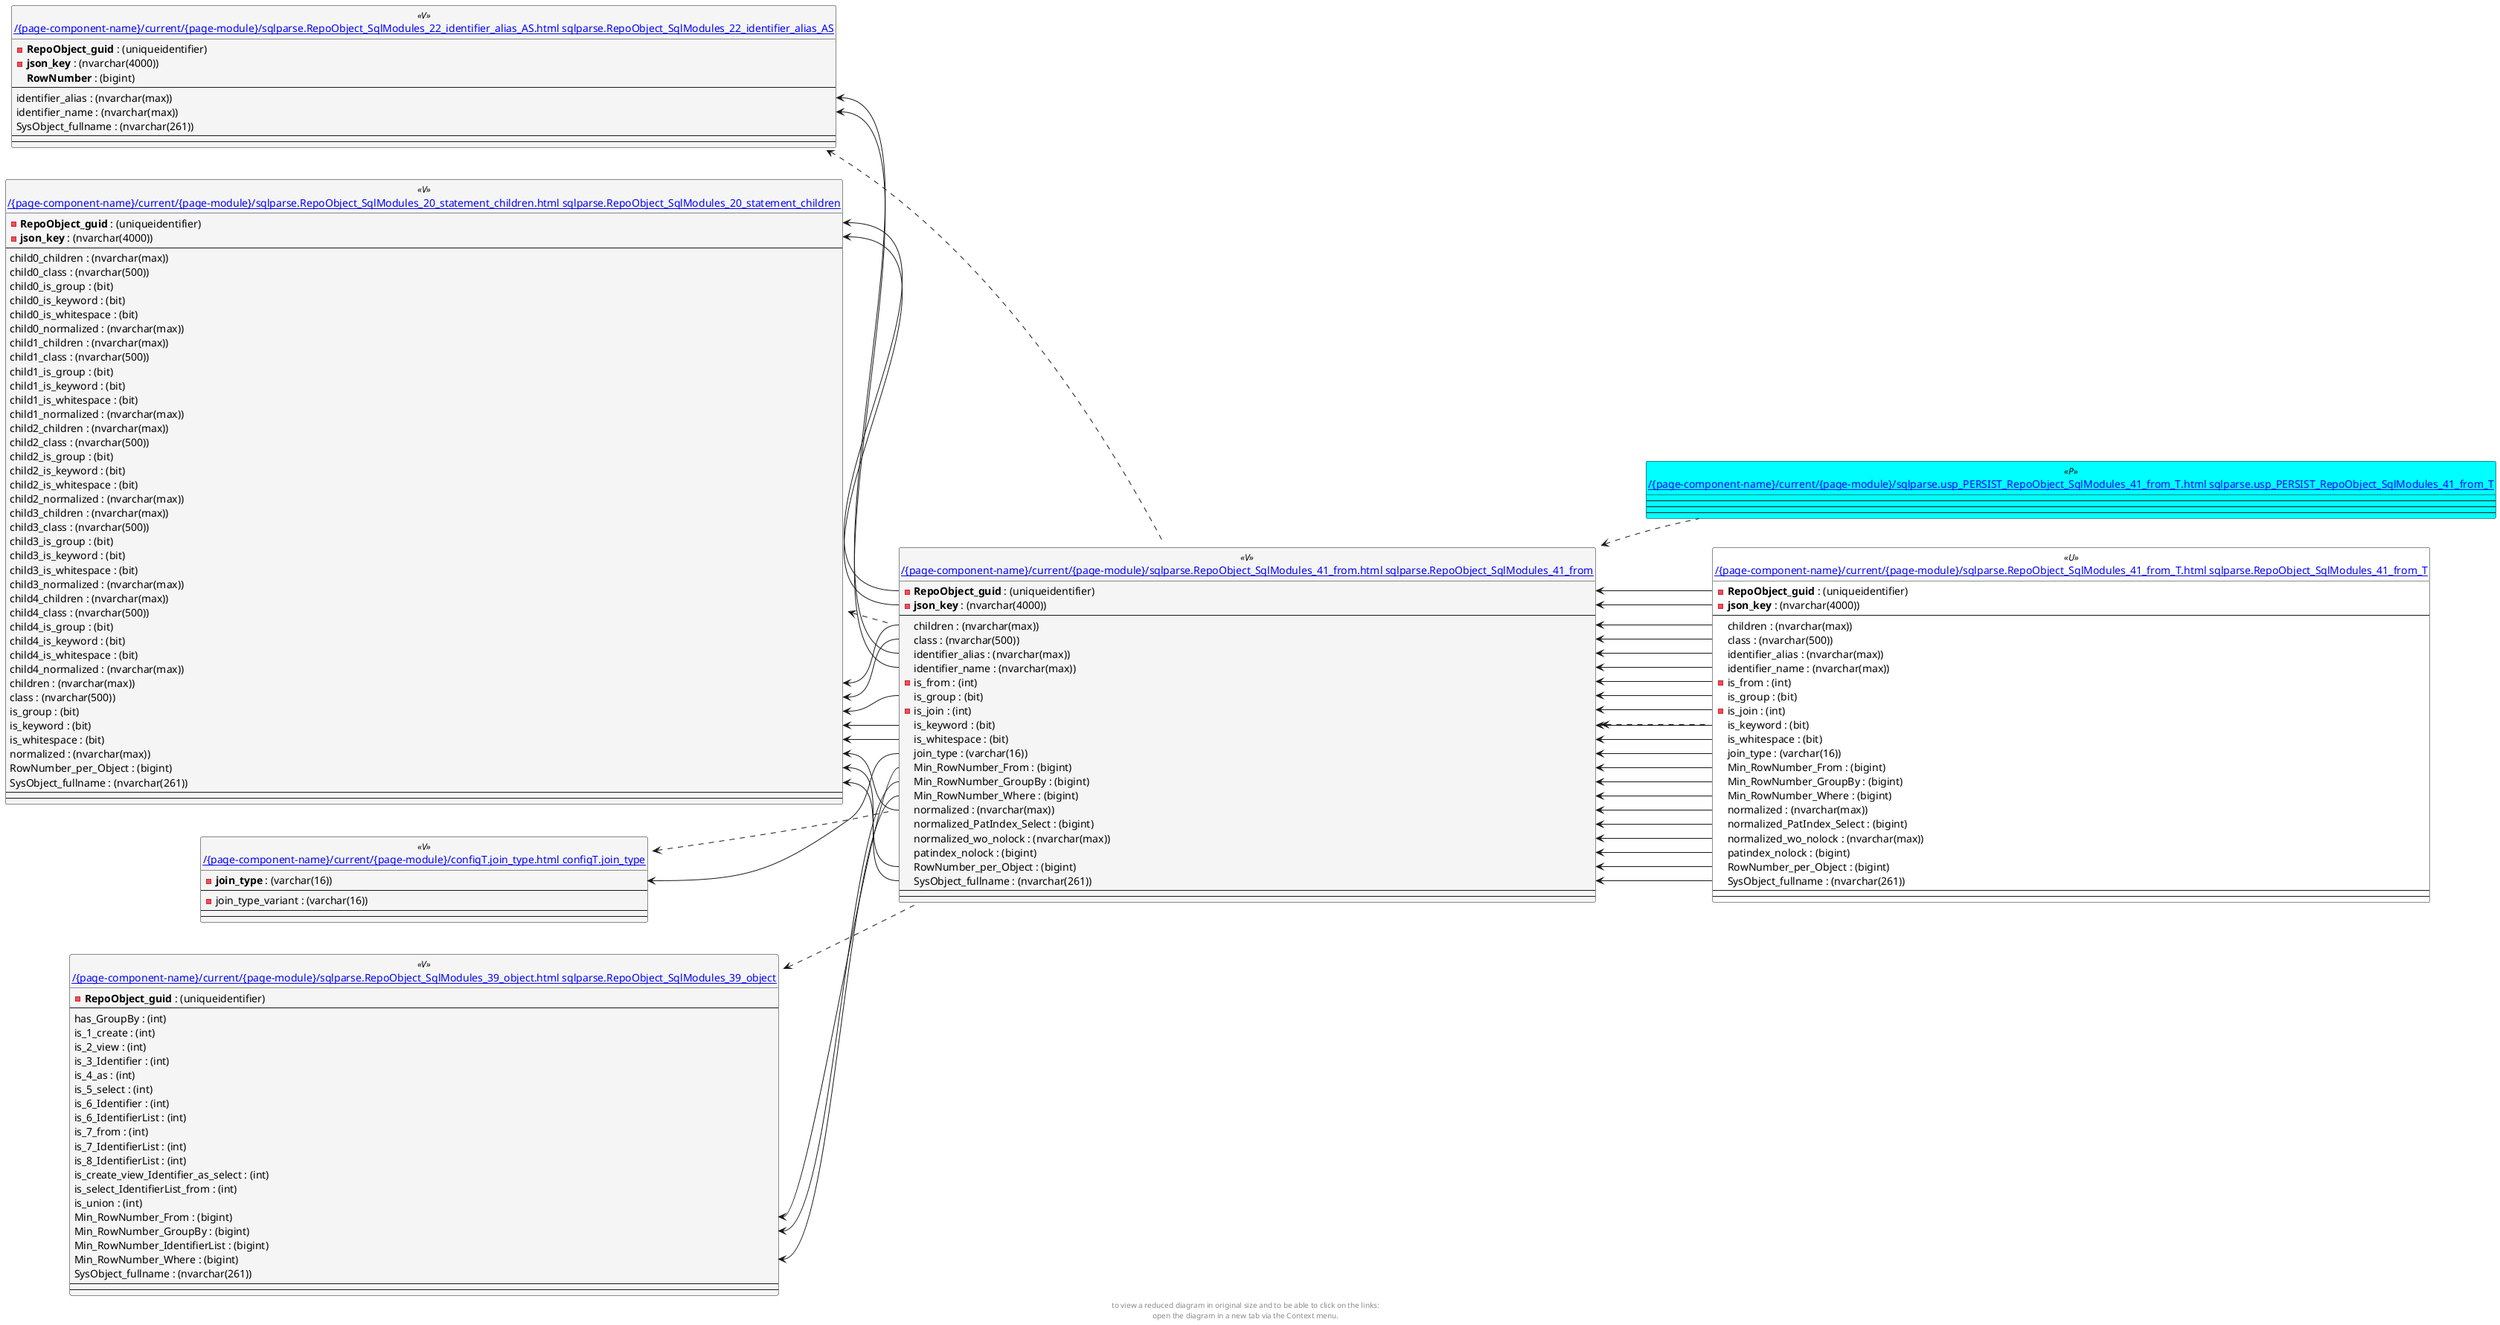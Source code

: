 @startuml
left to right direction
'top to bottom direction
hide circle
'avoide "." issues:
set namespaceSeparator none


skinparam class {
  BackgroundColor White
  BackgroundColor<<FN>> Yellow
  BackgroundColor<<FS>> Yellow
  BackgroundColor<<FT>> LightGray
  BackgroundColor<<IF>> Yellow
  BackgroundColor<<IS>> Yellow
  BackgroundColor<<P>> Aqua
  BackgroundColor<<PC>> Aqua
  BackgroundColor<<SN>> Yellow
  BackgroundColor<<SO>> SlateBlue
  BackgroundColor<<TF>> LightGray
  BackgroundColor<<TR>> Tomato
  BackgroundColor<<U>> White
  BackgroundColor<<V>> WhiteSmoke
  BackgroundColor<<X>> Aqua
}


entity "[[{site-url}/{page-component-name}/current/{page-module}/configT.join_type.html configT.join_type]]" as configT.join_type << V >> {
  - **join_type** : (varchar(16))
  --
  - join_type_variant : (varchar(16))
  --
  --
}

entity "[[{site-url}/{page-component-name}/current/{page-module}/sqlparse.RepoObject_SqlModules_20_statement_children.html sqlparse.RepoObject_SqlModules_20_statement_children]]" as sqlparse.RepoObject_SqlModules_20_statement_children << V >> {
  - **RepoObject_guid** : (uniqueidentifier)
  - **json_key** : (nvarchar(4000))
  --
  child0_children : (nvarchar(max))
  child0_class : (nvarchar(500))
  child0_is_group : (bit)
  child0_is_keyword : (bit)
  child0_is_whitespace : (bit)
  child0_normalized : (nvarchar(max))
  child1_children : (nvarchar(max))
  child1_class : (nvarchar(500))
  child1_is_group : (bit)
  child1_is_keyword : (bit)
  child1_is_whitespace : (bit)
  child1_normalized : (nvarchar(max))
  child2_children : (nvarchar(max))
  child2_class : (nvarchar(500))
  child2_is_group : (bit)
  child2_is_keyword : (bit)
  child2_is_whitespace : (bit)
  child2_normalized : (nvarchar(max))
  child3_children : (nvarchar(max))
  child3_class : (nvarchar(500))
  child3_is_group : (bit)
  child3_is_keyword : (bit)
  child3_is_whitespace : (bit)
  child3_normalized : (nvarchar(max))
  child4_children : (nvarchar(max))
  child4_class : (nvarchar(500))
  child4_is_group : (bit)
  child4_is_keyword : (bit)
  child4_is_whitespace : (bit)
  child4_normalized : (nvarchar(max))
  children : (nvarchar(max))
  class : (nvarchar(500))
  is_group : (bit)
  is_keyword : (bit)
  is_whitespace : (bit)
  normalized : (nvarchar(max))
  RowNumber_per_Object : (bigint)
  SysObject_fullname : (nvarchar(261))
  --
  --
}

entity "[[{site-url}/{page-component-name}/current/{page-module}/sqlparse.RepoObject_SqlModules_22_identifier_alias_AS.html sqlparse.RepoObject_SqlModules_22_identifier_alias_AS]]" as sqlparse.RepoObject_SqlModules_22_identifier_alias_AS << V >> {
  - **RepoObject_guid** : (uniqueidentifier)
  - **json_key** : (nvarchar(4000))
  **RowNumber** : (bigint)
  --
  identifier_alias : (nvarchar(max))
  identifier_name : (nvarchar(max))
  SysObject_fullname : (nvarchar(261))
  --
  --
}

entity "[[{site-url}/{page-component-name}/current/{page-module}/sqlparse.RepoObject_SqlModules_39_object.html sqlparse.RepoObject_SqlModules_39_object]]" as sqlparse.RepoObject_SqlModules_39_object << V >> {
  - **RepoObject_guid** : (uniqueidentifier)
  --
  has_GroupBy : (int)
  is_1_create : (int)
  is_2_view : (int)
  is_3_Identifier : (int)
  is_4_as : (int)
  is_5_select : (int)
  is_6_Identifier : (int)
  is_6_IdentifierList : (int)
  is_7_from : (int)
  is_7_IdentifierList : (int)
  is_8_IdentifierList : (int)
  is_create_view_Identifier_as_select : (int)
  is_select_IdentifierList_from : (int)
  is_union : (int)
  Min_RowNumber_From : (bigint)
  Min_RowNumber_GroupBy : (bigint)
  Min_RowNumber_IdentifierList : (bigint)
  Min_RowNumber_Where : (bigint)
  SysObject_fullname : (nvarchar(261))
  --
  --
}

entity "[[{site-url}/{page-component-name}/current/{page-module}/sqlparse.RepoObject_SqlModules_41_from.html sqlparse.RepoObject_SqlModules_41_from]]" as sqlparse.RepoObject_SqlModules_41_from << V >> {
  - **RepoObject_guid** : (uniqueidentifier)
  - **json_key** : (nvarchar(4000))
  --
  children : (nvarchar(max))
  class : (nvarchar(500))
  identifier_alias : (nvarchar(max))
  identifier_name : (nvarchar(max))
  - is_from : (int)
  is_group : (bit)
  - is_join : (int)
  is_keyword : (bit)
  is_whitespace : (bit)
  join_type : (varchar(16))
  Min_RowNumber_From : (bigint)
  Min_RowNumber_GroupBy : (bigint)
  Min_RowNumber_Where : (bigint)
  normalized : (nvarchar(max))
  normalized_PatIndex_Select : (bigint)
  normalized_wo_nolock : (nvarchar(max))
  patindex_nolock : (bigint)
  RowNumber_per_Object : (bigint)
  SysObject_fullname : (nvarchar(261))
  --
  --
}

entity "[[{site-url}/{page-component-name}/current/{page-module}/sqlparse.RepoObject_SqlModules_41_from_T.html sqlparse.RepoObject_SqlModules_41_from_T]]" as sqlparse.RepoObject_SqlModules_41_from_T << U >> {
  - **RepoObject_guid** : (uniqueidentifier)
  - **json_key** : (nvarchar(4000))
  --
  children : (nvarchar(max))
  class : (nvarchar(500))
  identifier_alias : (nvarchar(max))
  identifier_name : (nvarchar(max))
  - is_from : (int)
  is_group : (bit)
  - is_join : (int)
  is_keyword : (bit)
  is_whitespace : (bit)
  join_type : (varchar(16))
  Min_RowNumber_From : (bigint)
  Min_RowNumber_GroupBy : (bigint)
  Min_RowNumber_Where : (bigint)
  normalized : (nvarchar(max))
  normalized_PatIndex_Select : (bigint)
  normalized_wo_nolock : (nvarchar(max))
  patindex_nolock : (bigint)
  RowNumber_per_Object : (bigint)
  SysObject_fullname : (nvarchar(261))
  --
  --
}

entity "[[{site-url}/{page-component-name}/current/{page-module}/sqlparse.usp_PERSIST_RepoObject_SqlModules_41_from_T.html sqlparse.usp_PERSIST_RepoObject_SqlModules_41_from_T]]" as sqlparse.usp_PERSIST_RepoObject_SqlModules_41_from_T << P >> {
  --
  --
  --
}

configT.join_type <.. sqlparse.RepoObject_SqlModules_41_from
sqlparse.RepoObject_SqlModules_20_statement_children <.. sqlparse.RepoObject_SqlModules_41_from
sqlparse.RepoObject_SqlModules_22_identifier_alias_AS <.. sqlparse.RepoObject_SqlModules_41_from
sqlparse.RepoObject_SqlModules_39_object <.. sqlparse.RepoObject_SqlModules_41_from
sqlparse.RepoObject_SqlModules_41_from <.. sqlparse.RepoObject_SqlModules_41_from_T
sqlparse.RepoObject_SqlModules_41_from <.. sqlparse.usp_PERSIST_RepoObject_SqlModules_41_from_T
configT.join_type::join_type <-- sqlparse.RepoObject_SqlModules_41_from::join_type
sqlparse.RepoObject_SqlModules_20_statement_children::children <-- sqlparse.RepoObject_SqlModules_41_from::children
sqlparse.RepoObject_SqlModules_20_statement_children::class <-- sqlparse.RepoObject_SqlModules_41_from::class
sqlparse.RepoObject_SqlModules_20_statement_children::is_group <-- sqlparse.RepoObject_SqlModules_41_from::is_group
sqlparse.RepoObject_SqlModules_20_statement_children::is_keyword <-- sqlparse.RepoObject_SqlModules_41_from::is_keyword
sqlparse.RepoObject_SqlModules_20_statement_children::is_whitespace <-- sqlparse.RepoObject_SqlModules_41_from::is_whitespace
sqlparse.RepoObject_SqlModules_20_statement_children::json_key <-- sqlparse.RepoObject_SqlModules_41_from::json_key
sqlparse.RepoObject_SqlModules_20_statement_children::normalized <-- sqlparse.RepoObject_SqlModules_41_from::normalized
sqlparse.RepoObject_SqlModules_20_statement_children::RepoObject_guid <-- sqlparse.RepoObject_SqlModules_41_from::RepoObject_guid
sqlparse.RepoObject_SqlModules_20_statement_children::RowNumber_per_Object <-- sqlparse.RepoObject_SqlModules_41_from::RowNumber_per_Object
sqlparse.RepoObject_SqlModules_20_statement_children::SysObject_fullname <-- sqlparse.RepoObject_SqlModules_41_from::SysObject_fullname
sqlparse.RepoObject_SqlModules_22_identifier_alias_AS::identifier_alias <-- sqlparse.RepoObject_SqlModules_41_from::identifier_alias
sqlparse.RepoObject_SqlModules_22_identifier_alias_AS::identifier_name <-- sqlparse.RepoObject_SqlModules_41_from::identifier_name
sqlparse.RepoObject_SqlModules_39_object::Min_RowNumber_From <-- sqlparse.RepoObject_SqlModules_41_from::Min_RowNumber_From
sqlparse.RepoObject_SqlModules_39_object::Min_RowNumber_GroupBy <-- sqlparse.RepoObject_SqlModules_41_from::Min_RowNumber_GroupBy
sqlparse.RepoObject_SqlModules_39_object::Min_RowNumber_Where <-- sqlparse.RepoObject_SqlModules_41_from::Min_RowNumber_Where
sqlparse.RepoObject_SqlModules_41_from::children <-- sqlparse.RepoObject_SqlModules_41_from_T::children
sqlparse.RepoObject_SqlModules_41_from::class <-- sqlparse.RepoObject_SqlModules_41_from_T::class
sqlparse.RepoObject_SqlModules_41_from::identifier_alias <-- sqlparse.RepoObject_SqlModules_41_from_T::identifier_alias
sqlparse.RepoObject_SqlModules_41_from::identifier_name <-- sqlparse.RepoObject_SqlModules_41_from_T::identifier_name
sqlparse.RepoObject_SqlModules_41_from::is_from <-- sqlparse.RepoObject_SqlModules_41_from_T::is_from
sqlparse.RepoObject_SqlModules_41_from::is_group <-- sqlparse.RepoObject_SqlModules_41_from_T::is_group
sqlparse.RepoObject_SqlModules_41_from::is_join <-- sqlparse.RepoObject_SqlModules_41_from_T::is_join
sqlparse.RepoObject_SqlModules_41_from::is_keyword <-- sqlparse.RepoObject_SqlModules_41_from_T::is_keyword
sqlparse.RepoObject_SqlModules_41_from::is_whitespace <-- sqlparse.RepoObject_SqlModules_41_from_T::is_whitespace
sqlparse.RepoObject_SqlModules_41_from::join_type <-- sqlparse.RepoObject_SqlModules_41_from_T::join_type
sqlparse.RepoObject_SqlModules_41_from::json_key <-- sqlparse.RepoObject_SqlModules_41_from_T::json_key
sqlparse.RepoObject_SqlModules_41_from::Min_RowNumber_From <-- sqlparse.RepoObject_SqlModules_41_from_T::Min_RowNumber_From
sqlparse.RepoObject_SqlModules_41_from::Min_RowNumber_GroupBy <-- sqlparse.RepoObject_SqlModules_41_from_T::Min_RowNumber_GroupBy
sqlparse.RepoObject_SqlModules_41_from::Min_RowNumber_Where <-- sqlparse.RepoObject_SqlModules_41_from_T::Min_RowNumber_Where
sqlparse.RepoObject_SqlModules_41_from::normalized <-- sqlparse.RepoObject_SqlModules_41_from_T::normalized
sqlparse.RepoObject_SqlModules_41_from::normalized_PatIndex_Select <-- sqlparse.RepoObject_SqlModules_41_from_T::normalized_PatIndex_Select
sqlparse.RepoObject_SqlModules_41_from::normalized_wo_nolock <-- sqlparse.RepoObject_SqlModules_41_from_T::normalized_wo_nolock
sqlparse.RepoObject_SqlModules_41_from::patindex_nolock <-- sqlparse.RepoObject_SqlModules_41_from_T::patindex_nolock
sqlparse.RepoObject_SqlModules_41_from::RepoObject_guid <-- sqlparse.RepoObject_SqlModules_41_from_T::RepoObject_guid
sqlparse.RepoObject_SqlModules_41_from::RowNumber_per_Object <-- sqlparse.RepoObject_SqlModules_41_from_T::RowNumber_per_Object
sqlparse.RepoObject_SqlModules_41_from::SysObject_fullname <-- sqlparse.RepoObject_SqlModules_41_from_T::SysObject_fullname
footer
to view a reduced diagram in original size and to be able to click on the links:
open the diagram in a new tab via the Context menu.
end footer

@enduml


